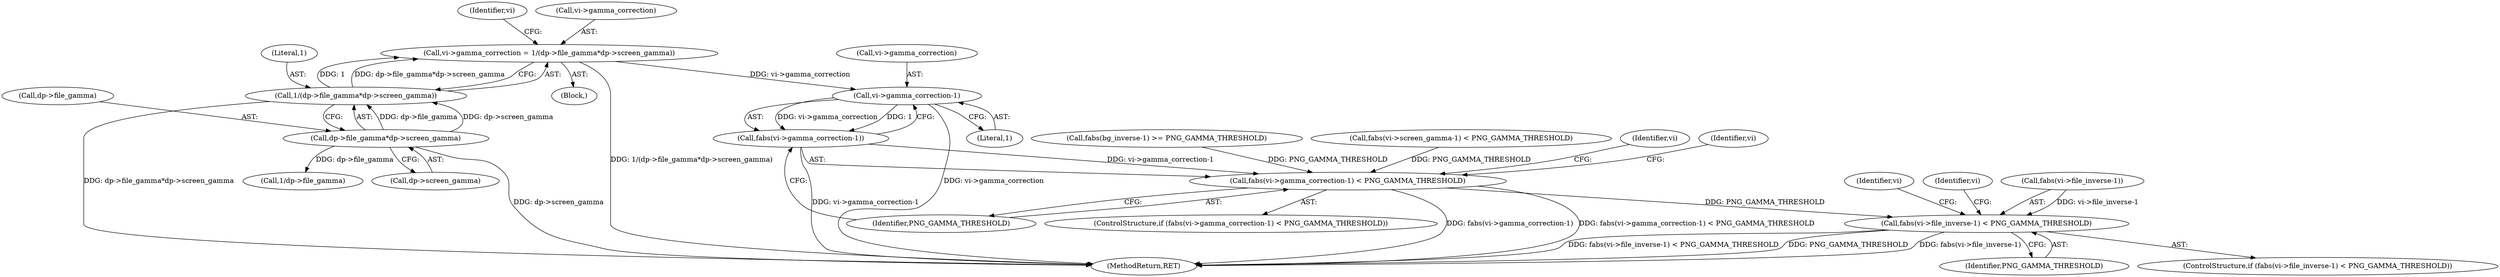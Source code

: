 digraph "0_Android_9d4853418ab2f754c2b63e091c29c5529b8b86ca_92@pointer" {
"1000484" [label="(Call,vi->gamma_correction-1)"];
"1000468" [label="(Call,vi->gamma_correction = 1/(dp->file_gamma*dp->screen_gamma))"];
"1000472" [label="(Call,1/(dp->file_gamma*dp->screen_gamma))"];
"1000474" [label="(Call,dp->file_gamma*dp->screen_gamma)"];
"1000483" [label="(Call,fabs(vi->gamma_correction-1))"];
"1000482" [label="(Call,fabs(vi->gamma_correction-1) < PNG_GAMMA_THRESHOLD)"];
"1000505" [label="(Call,fabs(vi->file_inverse-1) < PNG_GAMMA_THRESHOLD)"];
"1000481" [label="(ControlStructure,if (fabs(vi->gamma_correction-1) < PNG_GAMMA_THRESHOLD))"];
"1000468" [label="(Call,vi->gamma_correction = 1/(dp->file_gamma*dp->screen_gamma))"];
"1000406" [label="(Call,fabs(bg_inverse-1) >= PNG_GAMMA_THRESHOLD)"];
"1000484" [label="(Call,vi->gamma_correction-1)"];
"1000475" [label="(Call,dp->file_gamma)"];
"1000472" [label="(Call,1/(dp->file_gamma*dp->screen_gamma))"];
"1000191" [label="(Call,fabs(vi->screen_gamma-1) < PNG_GAMMA_THRESHOLD)"];
"1000492" [label="(Identifier,vi)"];
"1000474" [label="(Call,dp->file_gamma*dp->screen_gamma)"];
"1000486" [label="(Identifier,vi)"];
"1000497" [label="(Identifier,vi)"];
"1000520" [label="(Identifier,vi)"];
"1000478" [label="(Call,dp->screen_gamma)"];
"1000110" [label="(Block,)"];
"1000505" [label="(Call,fabs(vi->file_inverse-1) < PNG_GAMMA_THRESHOLD)"];
"1000515" [label="(Identifier,vi)"];
"1000483" [label="(Call,fabs(vi->gamma_correction-1))"];
"1000525" [label="(MethodReturn,RET)"];
"1000485" [label="(Call,vi->gamma_correction)"];
"1000506" [label="(Call,fabs(vi->file_inverse-1))"];
"1000482" [label="(Call,fabs(vi->gamma_correction-1) < PNG_GAMMA_THRESHOLD)"];
"1000489" [label="(Identifier,PNG_GAMMA_THRESHOLD)"];
"1000512" [label="(Identifier,PNG_GAMMA_THRESHOLD)"];
"1000504" [label="(ControlStructure,if (fabs(vi->file_inverse-1) < PNG_GAMMA_THRESHOLD))"];
"1000469" [label="(Call,vi->gamma_correction)"];
"1000499" [label="(Call,1/dp->file_gamma)"];
"1000488" [label="(Literal,1)"];
"1000473" [label="(Literal,1)"];
"1000484" -> "1000483"  [label="AST: "];
"1000484" -> "1000488"  [label="CFG: "];
"1000485" -> "1000484"  [label="AST: "];
"1000488" -> "1000484"  [label="AST: "];
"1000483" -> "1000484"  [label="CFG: "];
"1000484" -> "1000525"  [label="DDG: vi->gamma_correction"];
"1000484" -> "1000483"  [label="DDG: vi->gamma_correction"];
"1000484" -> "1000483"  [label="DDG: 1"];
"1000468" -> "1000484"  [label="DDG: vi->gamma_correction"];
"1000468" -> "1000110"  [label="AST: "];
"1000468" -> "1000472"  [label="CFG: "];
"1000469" -> "1000468"  [label="AST: "];
"1000472" -> "1000468"  [label="AST: "];
"1000486" -> "1000468"  [label="CFG: "];
"1000468" -> "1000525"  [label="DDG: 1/(dp->file_gamma*dp->screen_gamma)"];
"1000472" -> "1000468"  [label="DDG: 1"];
"1000472" -> "1000468"  [label="DDG: dp->file_gamma*dp->screen_gamma"];
"1000472" -> "1000474"  [label="CFG: "];
"1000473" -> "1000472"  [label="AST: "];
"1000474" -> "1000472"  [label="AST: "];
"1000472" -> "1000525"  [label="DDG: dp->file_gamma*dp->screen_gamma"];
"1000474" -> "1000472"  [label="DDG: dp->file_gamma"];
"1000474" -> "1000472"  [label="DDG: dp->screen_gamma"];
"1000474" -> "1000478"  [label="CFG: "];
"1000475" -> "1000474"  [label="AST: "];
"1000478" -> "1000474"  [label="AST: "];
"1000474" -> "1000525"  [label="DDG: dp->screen_gamma"];
"1000474" -> "1000499"  [label="DDG: dp->file_gamma"];
"1000483" -> "1000482"  [label="AST: "];
"1000489" -> "1000483"  [label="CFG: "];
"1000483" -> "1000525"  [label="DDG: vi->gamma_correction-1"];
"1000483" -> "1000482"  [label="DDG: vi->gamma_correction-1"];
"1000482" -> "1000481"  [label="AST: "];
"1000482" -> "1000489"  [label="CFG: "];
"1000489" -> "1000482"  [label="AST: "];
"1000492" -> "1000482"  [label="CFG: "];
"1000497" -> "1000482"  [label="CFG: "];
"1000482" -> "1000525"  [label="DDG: fabs(vi->gamma_correction-1)"];
"1000482" -> "1000525"  [label="DDG: fabs(vi->gamma_correction-1) < PNG_GAMMA_THRESHOLD"];
"1000406" -> "1000482"  [label="DDG: PNG_GAMMA_THRESHOLD"];
"1000191" -> "1000482"  [label="DDG: PNG_GAMMA_THRESHOLD"];
"1000482" -> "1000505"  [label="DDG: PNG_GAMMA_THRESHOLD"];
"1000505" -> "1000504"  [label="AST: "];
"1000505" -> "1000512"  [label="CFG: "];
"1000506" -> "1000505"  [label="AST: "];
"1000512" -> "1000505"  [label="AST: "];
"1000515" -> "1000505"  [label="CFG: "];
"1000520" -> "1000505"  [label="CFG: "];
"1000505" -> "1000525"  [label="DDG: fabs(vi->file_inverse-1)"];
"1000505" -> "1000525"  [label="DDG: fabs(vi->file_inverse-1) < PNG_GAMMA_THRESHOLD"];
"1000505" -> "1000525"  [label="DDG: PNG_GAMMA_THRESHOLD"];
"1000506" -> "1000505"  [label="DDG: vi->file_inverse-1"];
}
